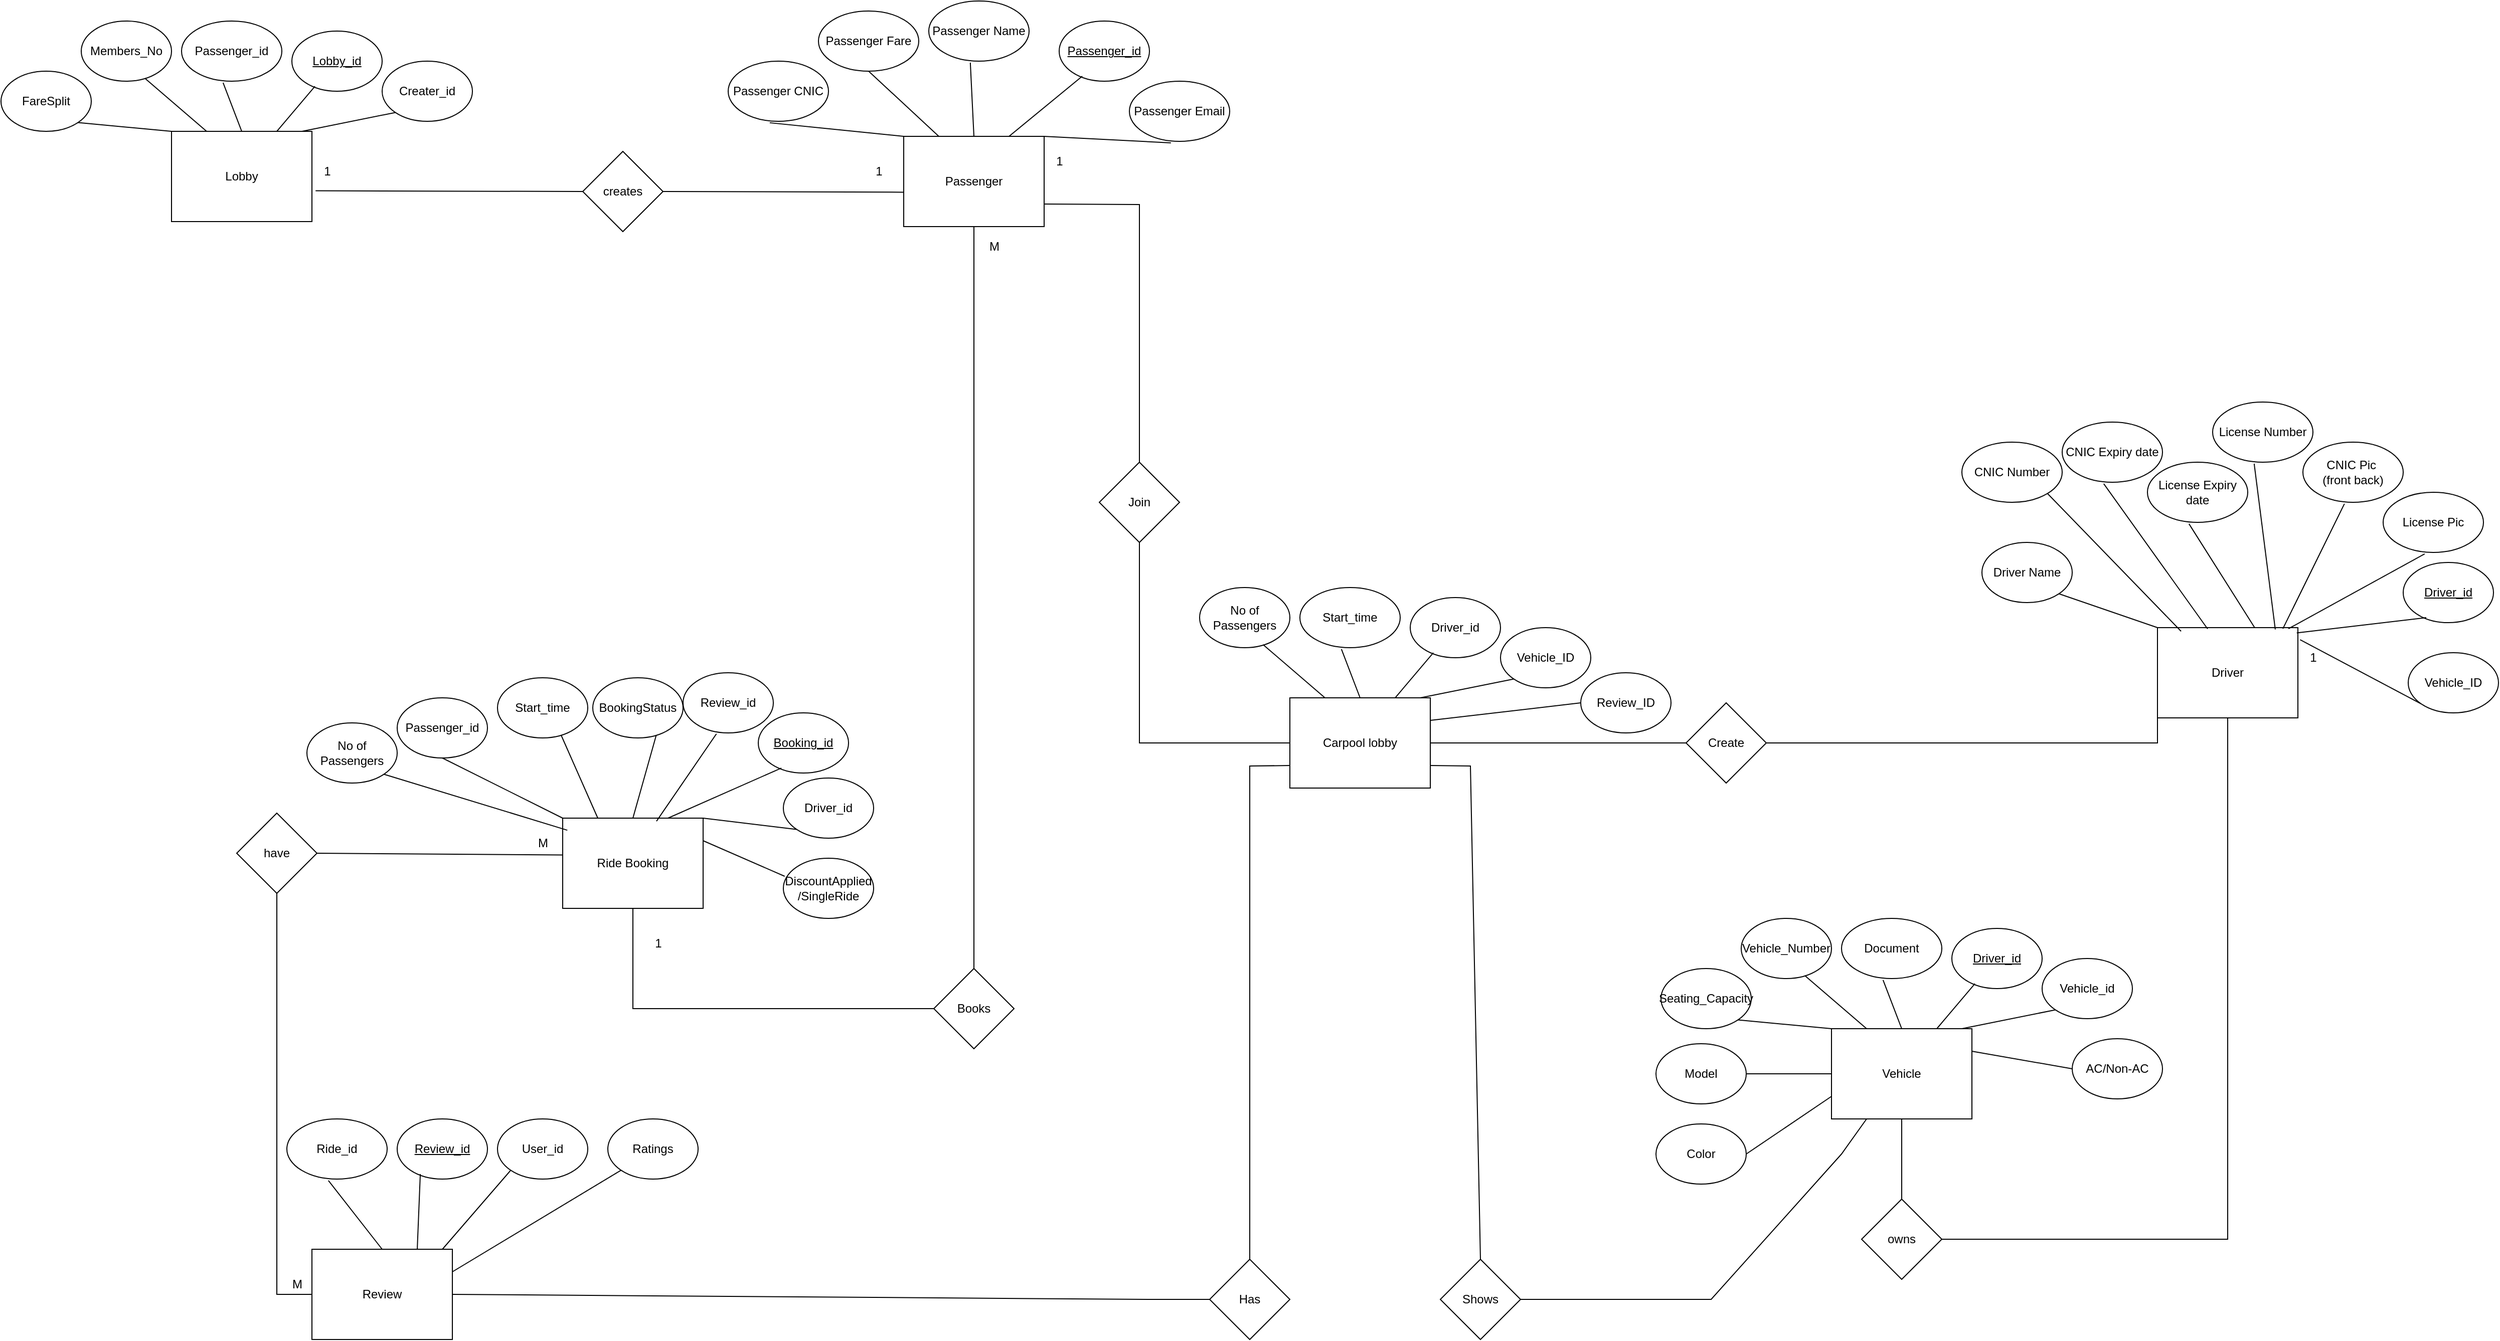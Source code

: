 <mxfile version="24.7.17">
  <diagram id="R2lEEEUBdFMjLlhIrx00" name="Page-1">
    <mxGraphModel dx="3930" dy="645" grid="1" gridSize="10" guides="1" tooltips="1" connect="1" arrows="1" fold="1" page="1" pageScale="1" pageWidth="850" pageHeight="1100" math="0" shadow="0" extFonts="Permanent Marker^https://fonts.googleapis.com/css?family=Permanent+Marker">
      <root>
        <mxCell id="0" />
        <mxCell id="1" parent="0" />
        <mxCell id="BHKNhd8OsX8QCa_C4OJv-13" value="Driver" style="rounded=0;whiteSpace=wrap;html=1;" parent="1" vertex="1">
          <mxGeometry x="-5" y="1145" width="140" height="90" as="geometry" />
        </mxCell>
        <mxCell id="BHKNhd8OsX8QCa_C4OJv-14" value="" style="endArrow=none;html=1;rounded=0;exitX=1.016;exitY=0.134;exitDx=0;exitDy=0;entryX=0;entryY=1;entryDx=0;entryDy=0;exitPerimeter=0;" parent="1" source="BHKNhd8OsX8QCa_C4OJv-13" target="BHKNhd8OsX8QCa_C4OJv-15" edge="1">
          <mxGeometry width="50" height="50" relative="1" as="geometry">
            <mxPoint x="167" y="1170" as="sourcePoint" />
            <mxPoint x="205" y="1125" as="targetPoint" />
          </mxGeometry>
        </mxCell>
        <mxCell id="BHKNhd8OsX8QCa_C4OJv-15" value="Vehicle_ID" style="ellipse;whiteSpace=wrap;html=1;" parent="1" vertex="1">
          <mxGeometry x="245" y="1170" width="90" height="60" as="geometry" />
        </mxCell>
        <mxCell id="BHKNhd8OsX8QCa_C4OJv-16" value="&lt;u&gt;Driver_id&lt;/u&gt;" style="ellipse;whiteSpace=wrap;html=1;" parent="1" vertex="1">
          <mxGeometry x="240" y="1080" width="90" height="60" as="geometry" />
        </mxCell>
        <mxCell id="BHKNhd8OsX8QCa_C4OJv-17" value="" style="endArrow=none;html=1;rounded=0;exitX=0.992;exitY=0.058;exitDx=0;exitDy=0;entryX=0.256;entryY=0.917;entryDx=0;entryDy=0;entryPerimeter=0;exitPerimeter=0;" parent="1" source="BHKNhd8OsX8QCa_C4OJv-13" target="BHKNhd8OsX8QCa_C4OJv-16" edge="1">
          <mxGeometry width="50" height="50" relative="1" as="geometry">
            <mxPoint x="255" y="1265" as="sourcePoint" />
            <mxPoint x="135" y="1105" as="targetPoint" />
          </mxGeometry>
        </mxCell>
        <mxCell id="BHKNhd8OsX8QCa_C4OJv-18" value="" style="endArrow=none;html=1;rounded=0;exitX=0.933;exitY=0.012;exitDx=0;exitDy=0;entryX=0.414;entryY=1.024;entryDx=0;entryDy=0;entryPerimeter=0;exitPerimeter=0;" parent="1" source="BHKNhd8OsX8QCa_C4OJv-13" target="BHKNhd8OsX8QCa_C4OJv-19" edge="1">
          <mxGeometry width="50" height="50" relative="1" as="geometry">
            <mxPoint x="110" y="1155" as="sourcePoint" />
            <mxPoint x="145" y="1115" as="targetPoint" />
          </mxGeometry>
        </mxCell>
        <mxCell id="BHKNhd8OsX8QCa_C4OJv-19" value="License Pic" style="ellipse;whiteSpace=wrap;html=1;" parent="1" vertex="1">
          <mxGeometry x="220" y="1010" width="100" height="60" as="geometry" />
        </mxCell>
        <mxCell id="BHKNhd8OsX8QCa_C4OJv-24" value="Vehicle" style="rounded=0;whiteSpace=wrap;html=1;" parent="1" vertex="1">
          <mxGeometry x="-330" y="1545" width="140" height="90" as="geometry" />
        </mxCell>
        <mxCell id="BHKNhd8OsX8QCa_C4OJv-25" value="" style="endArrow=none;html=1;rounded=0;exitX=0.929;exitY=0;exitDx=0;exitDy=0;entryX=0;entryY=1;entryDx=0;entryDy=0;exitPerimeter=0;" parent="1" source="BHKNhd8OsX8QCa_C4OJv-24" target="BHKNhd8OsX8QCa_C4OJv-26" edge="1">
          <mxGeometry width="50" height="50" relative="1" as="geometry">
            <mxPoint x="-158" y="1570" as="sourcePoint" />
            <mxPoint x="-120" y="1525" as="targetPoint" />
          </mxGeometry>
        </mxCell>
        <mxCell id="BHKNhd8OsX8QCa_C4OJv-26" value="Vehicle_id" style="ellipse;whiteSpace=wrap;html=1;" parent="1" vertex="1">
          <mxGeometry x="-120" y="1475" width="90" height="60" as="geometry" />
        </mxCell>
        <mxCell id="BHKNhd8OsX8QCa_C4OJv-27" value="&lt;u&gt;Driver_id&lt;/u&gt;" style="ellipse;whiteSpace=wrap;html=1;" parent="1" vertex="1">
          <mxGeometry x="-210" y="1445" width="90" height="60" as="geometry" />
        </mxCell>
        <mxCell id="BHKNhd8OsX8QCa_C4OJv-28" value="" style="endArrow=none;html=1;rounded=0;exitX=0.75;exitY=0;exitDx=0;exitDy=0;entryX=0.256;entryY=0.917;entryDx=0;entryDy=0;entryPerimeter=0;" parent="1" source="BHKNhd8OsX8QCa_C4OJv-24" target="BHKNhd8OsX8QCa_C4OJv-27" edge="1">
          <mxGeometry width="50" height="50" relative="1" as="geometry">
            <mxPoint x="-70" y="1665" as="sourcePoint" />
            <mxPoint x="-190" y="1505" as="targetPoint" />
          </mxGeometry>
        </mxCell>
        <mxCell id="BHKNhd8OsX8QCa_C4OJv-29" value="" style="endArrow=none;html=1;rounded=0;exitX=0.5;exitY=0;exitDx=0;exitDy=0;entryX=0.414;entryY=1.024;entryDx=0;entryDy=0;entryPerimeter=0;" parent="1" source="BHKNhd8OsX8QCa_C4OJv-24" target="BHKNhd8OsX8QCa_C4OJv-30" edge="1">
          <mxGeometry width="50" height="50" relative="1" as="geometry">
            <mxPoint x="-215" y="1555" as="sourcePoint" />
            <mxPoint x="-180" y="1515" as="targetPoint" />
          </mxGeometry>
        </mxCell>
        <mxCell id="BHKNhd8OsX8QCa_C4OJv-30" value="Document" style="ellipse;whiteSpace=wrap;html=1;" parent="1" vertex="1">
          <mxGeometry x="-320" y="1435" width="100" height="60" as="geometry" />
        </mxCell>
        <mxCell id="BHKNhd8OsX8QCa_C4OJv-31" value="" style="endArrow=none;html=1;rounded=0;exitX=0.25;exitY=0;exitDx=0;exitDy=0;entryX=0.704;entryY=0.95;entryDx=0;entryDy=0;entryPerimeter=0;" parent="1" source="BHKNhd8OsX8QCa_C4OJv-24" target="BHKNhd8OsX8QCa_C4OJv-32" edge="1">
          <mxGeometry width="50" height="50" relative="1" as="geometry">
            <mxPoint x="-367" y="1545" as="sourcePoint" />
            <mxPoint x="-390" y="1496" as="targetPoint" />
          </mxGeometry>
        </mxCell>
        <mxCell id="BHKNhd8OsX8QCa_C4OJv-32" value="Vehicle_Number" style="ellipse;whiteSpace=wrap;html=1;" parent="1" vertex="1">
          <mxGeometry x="-420" y="1435" width="90" height="60" as="geometry" />
        </mxCell>
        <mxCell id="BHKNhd8OsX8QCa_C4OJv-33" value="" style="endArrow=none;html=1;rounded=0;exitX=0;exitY=0;exitDx=0;exitDy=0;entryX=1;entryY=1;entryDx=0;entryDy=0;" parent="1" source="BHKNhd8OsX8QCa_C4OJv-24" target="BHKNhd8OsX8QCa_C4OJv-34" edge="1">
          <mxGeometry width="50" height="50" relative="1" as="geometry">
            <mxPoint x="-285" y="1555" as="sourcePoint" />
            <mxPoint x="-347" y="1502" as="targetPoint" />
          </mxGeometry>
        </mxCell>
        <mxCell id="BHKNhd8OsX8QCa_C4OJv-34" value="Seating_Capacity" style="ellipse;whiteSpace=wrap;html=1;" parent="1" vertex="1">
          <mxGeometry x="-500" y="1485" width="90" height="60" as="geometry" />
        </mxCell>
        <mxCell id="BHKNhd8OsX8QCa_C4OJv-35" value="AC/Non-AC" style="ellipse;whiteSpace=wrap;html=1;" parent="1" vertex="1">
          <mxGeometry x="-90" y="1555" width="90" height="60" as="geometry" />
        </mxCell>
        <mxCell id="BHKNhd8OsX8QCa_C4OJv-36" value="" style="endArrow=none;html=1;rounded=0;exitX=1;exitY=0.25;exitDx=0;exitDy=0;entryX=0;entryY=0.5;entryDx=0;entryDy=0;" parent="1" source="BHKNhd8OsX8QCa_C4OJv-24" target="BHKNhd8OsX8QCa_C4OJv-35" edge="1">
          <mxGeometry width="50" height="50" relative="1" as="geometry">
            <mxPoint x="120.84" y="1572.82" as="sourcePoint" />
            <mxPoint x="63" y="1572" as="targetPoint" />
          </mxGeometry>
        </mxCell>
        <mxCell id="BHKNhd8OsX8QCa_C4OJv-54" value="Ride Booking" style="rounded=0;whiteSpace=wrap;html=1;" parent="1" vertex="1">
          <mxGeometry x="-1595" y="1335" width="140" height="90" as="geometry" />
        </mxCell>
        <mxCell id="BHKNhd8OsX8QCa_C4OJv-55" value="" style="endArrow=none;html=1;rounded=0;exitX=1;exitY=0;exitDx=0;exitDy=0;entryX=0;entryY=1;entryDx=0;entryDy=0;" parent="1" source="BHKNhd8OsX8QCa_C4OJv-54" target="BHKNhd8OsX8QCa_C4OJv-56" edge="1">
          <mxGeometry width="50" height="50" relative="1" as="geometry">
            <mxPoint x="-1423" y="1360" as="sourcePoint" />
            <mxPoint x="-1385" y="1315" as="targetPoint" />
          </mxGeometry>
        </mxCell>
        <mxCell id="BHKNhd8OsX8QCa_C4OJv-56" value="Driver_id" style="ellipse;whiteSpace=wrap;html=1;" parent="1" vertex="1">
          <mxGeometry x="-1375" y="1295" width="90" height="60" as="geometry" />
        </mxCell>
        <mxCell id="BHKNhd8OsX8QCa_C4OJv-57" value="&lt;u&gt;Booking_id&lt;/u&gt;" style="ellipse;whiteSpace=wrap;html=1;" parent="1" vertex="1">
          <mxGeometry x="-1400" y="1230" width="90" height="60" as="geometry" />
        </mxCell>
        <mxCell id="BHKNhd8OsX8QCa_C4OJv-58" value="" style="endArrow=none;html=1;rounded=0;exitX=0.75;exitY=0;exitDx=0;exitDy=0;entryX=0.256;entryY=0.917;entryDx=0;entryDy=0;entryPerimeter=0;" parent="1" source="BHKNhd8OsX8QCa_C4OJv-54" target="BHKNhd8OsX8QCa_C4OJv-57" edge="1">
          <mxGeometry width="50" height="50" relative="1" as="geometry">
            <mxPoint x="-1335" y="1455" as="sourcePoint" />
            <mxPoint x="-1455" y="1295" as="targetPoint" />
          </mxGeometry>
        </mxCell>
        <mxCell id="BHKNhd8OsX8QCa_C4OJv-61" value="" style="endArrow=none;html=1;rounded=0;exitX=0.5;exitY=0;exitDx=0;exitDy=0;entryX=0.704;entryY=0.95;entryDx=0;entryDy=0;entryPerimeter=0;" parent="1" source="BHKNhd8OsX8QCa_C4OJv-54" target="BHKNhd8OsX8QCa_C4OJv-62" edge="1">
          <mxGeometry width="50" height="50" relative="1" as="geometry">
            <mxPoint x="-1602" y="1335" as="sourcePoint" />
            <mxPoint x="-1625" y="1286" as="targetPoint" />
          </mxGeometry>
        </mxCell>
        <mxCell id="BHKNhd8OsX8QCa_C4OJv-62" value="BookingStatus" style="ellipse;whiteSpace=wrap;html=1;" parent="1" vertex="1">
          <mxGeometry x="-1565" y="1195" width="90" height="60" as="geometry" />
        </mxCell>
        <mxCell id="BHKNhd8OsX8QCa_C4OJv-79" value="Lobby" style="rounded=0;whiteSpace=wrap;html=1;" parent="1" vertex="1">
          <mxGeometry x="-1985" y="650" width="140" height="90" as="geometry" />
        </mxCell>
        <mxCell id="BHKNhd8OsX8QCa_C4OJv-82" value="FareSplit" style="ellipse;whiteSpace=wrap;html=1;" parent="1" vertex="1">
          <mxGeometry x="-2155" y="590" width="90" height="60" as="geometry" />
        </mxCell>
        <mxCell id="BHKNhd8OsX8QCa_C4OJv-83" value="" style="endArrow=none;html=1;rounded=0;exitX=0;exitY=0;exitDx=0;exitDy=0;entryX=1;entryY=1;entryDx=0;entryDy=0;" parent="1" source="BHKNhd8OsX8QCa_C4OJv-79" target="BHKNhd8OsX8QCa_C4OJv-82" edge="1">
          <mxGeometry width="50" height="50" relative="1" as="geometry">
            <mxPoint x="-1940" y="660" as="sourcePoint" />
            <mxPoint x="-2002" y="607" as="targetPoint" />
          </mxGeometry>
        </mxCell>
        <mxCell id="BHKNhd8OsX8QCa_C4OJv-84" value="Members_No" style="ellipse;whiteSpace=wrap;html=1;" parent="1" vertex="1">
          <mxGeometry x="-2075" y="540" width="90" height="60" as="geometry" />
        </mxCell>
        <mxCell id="BHKNhd8OsX8QCa_C4OJv-85" value="" style="endArrow=none;html=1;rounded=0;exitX=0.25;exitY=0;exitDx=0;exitDy=0;entryX=0.704;entryY=0.95;entryDx=0;entryDy=0;entryPerimeter=0;" parent="1" source="BHKNhd8OsX8QCa_C4OJv-79" target="BHKNhd8OsX8QCa_C4OJv-84" edge="1">
          <mxGeometry width="50" height="50" relative="1" as="geometry">
            <mxPoint x="-1992" y="650" as="sourcePoint" />
            <mxPoint x="-2015" y="601" as="targetPoint" />
          </mxGeometry>
        </mxCell>
        <mxCell id="BHKNhd8OsX8QCa_C4OJv-86" value="Passenger_id" style="ellipse;whiteSpace=wrap;html=1;" parent="1" vertex="1">
          <mxGeometry x="-1975" y="540" width="100" height="60" as="geometry" />
        </mxCell>
        <mxCell id="BHKNhd8OsX8QCa_C4OJv-87" value="" style="endArrow=none;html=1;rounded=0;exitX=0.5;exitY=0;exitDx=0;exitDy=0;entryX=0.414;entryY=1.024;entryDx=0;entryDy=0;entryPerimeter=0;" parent="1" source="BHKNhd8OsX8QCa_C4OJv-79" target="BHKNhd8OsX8QCa_C4OJv-86" edge="1">
          <mxGeometry width="50" height="50" relative="1" as="geometry">
            <mxPoint x="-1870" y="660" as="sourcePoint" />
            <mxPoint x="-1835" y="620" as="targetPoint" />
          </mxGeometry>
        </mxCell>
        <mxCell id="BHKNhd8OsX8QCa_C4OJv-88" value="&lt;u&gt;Lobby_id&lt;/u&gt;" style="ellipse;whiteSpace=wrap;html=1;" parent="1" vertex="1">
          <mxGeometry x="-1865" y="550" width="90" height="60" as="geometry" />
        </mxCell>
        <mxCell id="BHKNhd8OsX8QCa_C4OJv-89" value="" style="endArrow=none;html=1;rounded=0;exitX=0.75;exitY=0;exitDx=0;exitDy=0;entryX=0.256;entryY=0.917;entryDx=0;entryDy=0;entryPerimeter=0;" parent="1" source="BHKNhd8OsX8QCa_C4OJv-79" target="BHKNhd8OsX8QCa_C4OJv-88" edge="1">
          <mxGeometry width="50" height="50" relative="1" as="geometry">
            <mxPoint x="-1725" y="770" as="sourcePoint" />
            <mxPoint x="-1845" y="610" as="targetPoint" />
          </mxGeometry>
        </mxCell>
        <mxCell id="BHKNhd8OsX8QCa_C4OJv-90" value="" style="endArrow=none;html=1;rounded=0;exitX=0.929;exitY=0;exitDx=0;exitDy=0;entryX=0;entryY=1;entryDx=0;entryDy=0;exitPerimeter=0;" parent="1" source="BHKNhd8OsX8QCa_C4OJv-79" target="BHKNhd8OsX8QCa_C4OJv-91" edge="1">
          <mxGeometry width="50" height="50" relative="1" as="geometry">
            <mxPoint x="-1813" y="675" as="sourcePoint" />
            <mxPoint x="-1775" y="630" as="targetPoint" />
          </mxGeometry>
        </mxCell>
        <mxCell id="BHKNhd8OsX8QCa_C4OJv-91" value="Creater_id" style="ellipse;whiteSpace=wrap;html=1;" parent="1" vertex="1">
          <mxGeometry x="-1775" y="580" width="90" height="60" as="geometry" />
        </mxCell>
        <mxCell id="BHKNhd8OsX8QCa_C4OJv-93" value="Passenger" style="rounded=0;whiteSpace=wrap;html=1;" parent="1" vertex="1">
          <mxGeometry x="-1255" y="655" width="140" height="90" as="geometry" />
        </mxCell>
        <mxCell id="BHKNhd8OsX8QCa_C4OJv-94" value="Passenger Name" style="ellipse;whiteSpace=wrap;html=1;" parent="1" vertex="1">
          <mxGeometry x="-1230" y="520" width="100" height="60" as="geometry" />
        </mxCell>
        <mxCell id="BHKNhd8OsX8QCa_C4OJv-95" value="" style="endArrow=none;html=1;rounded=0;exitX=0.5;exitY=0;exitDx=0;exitDy=0;entryX=0.414;entryY=1.024;entryDx=0;entryDy=0;entryPerimeter=0;" parent="1" source="BHKNhd8OsX8QCa_C4OJv-93" target="BHKNhd8OsX8QCa_C4OJv-94" edge="1">
          <mxGeometry width="50" height="50" relative="1" as="geometry">
            <mxPoint x="-1140" y="665" as="sourcePoint" />
            <mxPoint x="-1105" y="625" as="targetPoint" />
          </mxGeometry>
        </mxCell>
        <mxCell id="BHKNhd8OsX8QCa_C4OJv-96" value="&lt;u&gt;Passenger_id&lt;/u&gt;" style="ellipse;whiteSpace=wrap;html=1;" parent="1" vertex="1">
          <mxGeometry x="-1100" y="540" width="90" height="60" as="geometry" />
        </mxCell>
        <mxCell id="BHKNhd8OsX8QCa_C4OJv-97" value="" style="endArrow=none;html=1;rounded=0;exitX=0.75;exitY=0;exitDx=0;exitDy=0;entryX=0.256;entryY=0.917;entryDx=0;entryDy=0;entryPerimeter=0;" parent="1" source="BHKNhd8OsX8QCa_C4OJv-93" target="BHKNhd8OsX8QCa_C4OJv-96" edge="1">
          <mxGeometry width="50" height="50" relative="1" as="geometry">
            <mxPoint x="-995" y="775" as="sourcePoint" />
            <mxPoint x="-1115" y="615" as="targetPoint" />
          </mxGeometry>
        </mxCell>
        <mxCell id="BHKNhd8OsX8QCa_C4OJv-116" value="1" style="text;html=1;align=center;verticalAlign=middle;resizable=0;points=[];autosize=1;strokeColor=none;fillColor=none;" parent="1" vertex="1">
          <mxGeometry x="-1115" y="665" width="30" height="30" as="geometry" />
        </mxCell>
        <mxCell id="BHKNhd8OsX8QCa_C4OJv-118" value="" style="endArrow=none;html=1;rounded=0;exitX=0.5;exitY=1;exitDx=0;exitDy=0;entryX=1;entryY=0.5;entryDx=0;entryDy=0;" parent="1" source="BHKNhd8OsX8QCa_C4OJv-13" target="BHKNhd8OsX8QCa_C4OJv-119" edge="1">
          <mxGeometry width="50" height="50" relative="1" as="geometry">
            <mxPoint x="375" y="695" as="sourcePoint" />
            <mxPoint x="-825" y="1565" as="targetPoint" />
            <Array as="points">
              <mxPoint x="65" y="1405" />
              <mxPoint x="65" y="1755" />
            </Array>
          </mxGeometry>
        </mxCell>
        <mxCell id="BHKNhd8OsX8QCa_C4OJv-119" value="owns" style="rhombus;whiteSpace=wrap;html=1;" parent="1" vertex="1">
          <mxGeometry x="-300" y="1715" width="80" height="80" as="geometry" />
        </mxCell>
        <mxCell id="BHKNhd8OsX8QCa_C4OJv-120" value="" style="endArrow=none;html=1;rounded=0;exitX=0.5;exitY=0;exitDx=0;exitDy=0;entryX=0.5;entryY=1;entryDx=0;entryDy=0;" parent="1" source="BHKNhd8OsX8QCa_C4OJv-119" target="BHKNhd8OsX8QCa_C4OJv-24" edge="1">
          <mxGeometry width="50" height="50" relative="1" as="geometry">
            <mxPoint x="-740" y="1240" as="sourcePoint" />
            <mxPoint x="-350" y="1245" as="targetPoint" />
          </mxGeometry>
        </mxCell>
        <mxCell id="BHKNhd8OsX8QCa_C4OJv-121" value="1" style="text;html=1;align=center;verticalAlign=middle;resizable=0;points=[];autosize=1;strokeColor=none;fillColor=none;" parent="1" vertex="1">
          <mxGeometry x="135" y="1160" width="30" height="30" as="geometry" />
        </mxCell>
        <mxCell id="BHKNhd8OsX8QCa_C4OJv-123" value="" style="endArrow=none;html=1;rounded=0;exitX=1;exitY=0.25;exitDx=0;exitDy=0;entryX=0.015;entryY=0.3;entryDx=0;entryDy=0;entryPerimeter=0;" parent="1" source="BHKNhd8OsX8QCa_C4OJv-54" target="BHKNhd8OsX8QCa_C4OJv-124" edge="1">
          <mxGeometry width="50" height="50" relative="1" as="geometry">
            <mxPoint x="-1130" y="1438" as="sourcePoint" />
            <mxPoint x="-1213" y="1416" as="targetPoint" />
          </mxGeometry>
        </mxCell>
        <mxCell id="BHKNhd8OsX8QCa_C4OJv-124" value="DiscountApplied&lt;div&gt;/SingleRide&lt;/div&gt;" style="ellipse;whiteSpace=wrap;html=1;" parent="1" vertex="1">
          <mxGeometry x="-1375" y="1375" width="90" height="60" as="geometry" />
        </mxCell>
        <mxCell id="BHKNhd8OsX8QCa_C4OJv-126" value="have" style="rhombus;whiteSpace=wrap;html=1;" parent="1" vertex="1">
          <mxGeometry x="-1920" y="1330" width="80" height="80" as="geometry" />
        </mxCell>
        <mxCell id="BHKNhd8OsX8QCa_C4OJv-127" value="" style="endArrow=none;html=1;rounded=0;exitX=1;exitY=0.5;exitDx=0;exitDy=0;entryX=0;entryY=0.409;entryDx=0;entryDy=0;entryPerimeter=0;" parent="1" source="BHKNhd8OsX8QCa_C4OJv-126" target="BHKNhd8OsX8QCa_C4OJv-54" edge="1">
          <mxGeometry width="50" height="50" relative="1" as="geometry">
            <mxPoint x="-1980" y="1375" as="sourcePoint" />
            <mxPoint x="-1570" y="1370" as="targetPoint" />
          </mxGeometry>
        </mxCell>
        <mxCell id="BHKNhd8OsX8QCa_C4OJv-129" value="M" style="text;html=1;align=center;verticalAlign=middle;resizable=0;points=[];autosize=1;strokeColor=none;fillColor=none;" parent="1" vertex="1">
          <mxGeometry x="-1630" y="1345" width="30" height="30" as="geometry" />
        </mxCell>
        <mxCell id="BHKNhd8OsX8QCa_C4OJv-131" value="" style="endArrow=none;html=1;rounded=0;exitX=0.5;exitY=1;exitDx=0;exitDy=0;entryX=0.5;entryY=0;entryDx=0;entryDy=0;" parent="1" source="BHKNhd8OsX8QCa_C4OJv-93" target="BHKNhd8OsX8QCa_C4OJv-132" edge="1">
          <mxGeometry width="50" height="50" relative="1" as="geometry">
            <mxPoint x="-1605" y="915" as="sourcePoint" />
            <mxPoint x="-895" y="1195" as="targetPoint" />
            <Array as="points" />
          </mxGeometry>
        </mxCell>
        <mxCell id="BHKNhd8OsX8QCa_C4OJv-132" value="Books" style="rhombus;whiteSpace=wrap;html=1;" parent="1" vertex="1">
          <mxGeometry x="-1225" y="1485" width="80" height="80" as="geometry" />
        </mxCell>
        <mxCell id="BHKNhd8OsX8QCa_C4OJv-133" value="" style="endArrow=none;html=1;rounded=0;exitX=0.5;exitY=1;exitDx=0;exitDy=0;entryX=0;entryY=0.5;entryDx=0;entryDy=0;" parent="1" source="BHKNhd8OsX8QCa_C4OJv-54" target="BHKNhd8OsX8QCa_C4OJv-132" edge="1">
          <mxGeometry width="50" height="50" relative="1" as="geometry">
            <mxPoint x="-1515" y="1075" as="sourcePoint" />
            <mxPoint x="-1225" y="1525" as="targetPoint" />
            <Array as="points">
              <mxPoint x="-1525" y="1525" />
            </Array>
          </mxGeometry>
        </mxCell>
        <mxCell id="BHKNhd8OsX8QCa_C4OJv-134" value="1" style="text;html=1;align=center;verticalAlign=middle;resizable=0;points=[];autosize=1;strokeColor=none;fillColor=none;" parent="1" vertex="1">
          <mxGeometry x="-1515" y="1445" width="30" height="30" as="geometry" />
        </mxCell>
        <mxCell id="BHKNhd8OsX8QCa_C4OJv-135" value="M" style="text;html=1;align=center;verticalAlign=middle;resizable=0;points=[];autosize=1;strokeColor=none;fillColor=none;" parent="1" vertex="1">
          <mxGeometry x="-1180" y="750" width="30" height="30" as="geometry" />
        </mxCell>
        <mxCell id="BHKNhd8OsX8QCa_C4OJv-136" value="" style="endArrow=none;html=1;rounded=0;exitX=1;exitY=0.5;exitDx=0;exitDy=0;entryX=0.002;entryY=0.619;entryDx=0;entryDy=0;entryPerimeter=0;" parent="1" source="BHKNhd8OsX8QCa_C4OJv-137" target="BHKNhd8OsX8QCa_C4OJv-93" edge="1">
          <mxGeometry width="50" height="50" relative="1" as="geometry">
            <mxPoint x="-1640" y="710" as="sourcePoint" />
            <mxPoint x="-1255" y="707" as="targetPoint" />
          </mxGeometry>
        </mxCell>
        <mxCell id="BHKNhd8OsX8QCa_C4OJv-137" value="creates" style="rhombus;whiteSpace=wrap;html=1;" parent="1" vertex="1">
          <mxGeometry x="-1575" y="670" width="80" height="80" as="geometry" />
        </mxCell>
        <mxCell id="BHKNhd8OsX8QCa_C4OJv-138" value="" style="endArrow=none;html=1;rounded=0;entryX=0;entryY=0.5;entryDx=0;entryDy=0;exitX=1.026;exitY=0.659;exitDx=0;exitDy=0;exitPerimeter=0;" parent="1" source="BHKNhd8OsX8QCa_C4OJv-79" target="BHKNhd8OsX8QCa_C4OJv-137" edge="1">
          <mxGeometry width="50" height="50" relative="1" as="geometry">
            <mxPoint x="-1842" y="707" as="sourcePoint" />
            <mxPoint x="-1590" y="715" as="targetPoint" />
          </mxGeometry>
        </mxCell>
        <mxCell id="BHKNhd8OsX8QCa_C4OJv-139" value="1" style="text;html=1;align=center;verticalAlign=middle;resizable=0;points=[];autosize=1;strokeColor=none;fillColor=none;" parent="1" vertex="1">
          <mxGeometry x="-1845" y="675" width="30" height="30" as="geometry" />
        </mxCell>
        <mxCell id="BHKNhd8OsX8QCa_C4OJv-140" value="1" style="text;html=1;align=center;verticalAlign=middle;resizable=0;points=[];autosize=1;strokeColor=none;fillColor=none;" parent="1" vertex="1">
          <mxGeometry x="-1295" y="675" width="30" height="30" as="geometry" />
        </mxCell>
        <mxCell id="BHKNhd8OsX8QCa_C4OJv-146" value="" style="endArrow=none;html=1;rounded=0;exitX=0.5;exitY=0;exitDx=0;exitDy=0;entryX=0.414;entryY=1.024;entryDx=0;entryDy=0;entryPerimeter=0;" parent="1" source="BHKNhd8OsX8QCa_C4OJv-147" target="BHKNhd8OsX8QCa_C4OJv-148" edge="1">
          <mxGeometry width="50" height="50" relative="1" as="geometry">
            <mxPoint x="-1640" y="1485" as="sourcePoint" />
            <mxPoint x="-1605" y="1445" as="targetPoint" />
          </mxGeometry>
        </mxCell>
        <mxCell id="BHKNhd8OsX8QCa_C4OJv-147" value="Review" style="rounded=0;whiteSpace=wrap;html=1;" parent="1" vertex="1">
          <mxGeometry x="-1845" y="1765" width="140" height="90" as="geometry" />
        </mxCell>
        <mxCell id="BHKNhd8OsX8QCa_C4OJv-148" value="Ride_id" style="ellipse;whiteSpace=wrap;html=1;" parent="1" vertex="1">
          <mxGeometry x="-1870" y="1635" width="100" height="60" as="geometry" />
        </mxCell>
        <mxCell id="BHKNhd8OsX8QCa_C4OJv-149" value="&lt;u&gt;Review_id&lt;/u&gt;" style="ellipse;whiteSpace=wrap;html=1;" parent="1" vertex="1">
          <mxGeometry x="-1760" y="1635" width="90" height="60" as="geometry" />
        </mxCell>
        <mxCell id="BHKNhd8OsX8QCa_C4OJv-150" value="" style="endArrow=none;html=1;rounded=0;exitX=0.75;exitY=0;exitDx=0;exitDy=0;entryX=0.256;entryY=0.917;entryDx=0;entryDy=0;entryPerimeter=0;" parent="1" source="BHKNhd8OsX8QCa_C4OJv-147" target="BHKNhd8OsX8QCa_C4OJv-149" edge="1">
          <mxGeometry width="50" height="50" relative="1" as="geometry">
            <mxPoint x="-1495" y="1595" as="sourcePoint" />
            <mxPoint x="-1615" y="1435" as="targetPoint" />
          </mxGeometry>
        </mxCell>
        <mxCell id="BHKNhd8OsX8QCa_C4OJv-151" value="" style="endArrow=none;html=1;rounded=0;exitX=0.929;exitY=0;exitDx=0;exitDy=0;entryX=0;entryY=1;entryDx=0;entryDy=0;exitPerimeter=0;" parent="1" source="BHKNhd8OsX8QCa_C4OJv-147" target="BHKNhd8OsX8QCa_C4OJv-152" edge="1">
          <mxGeometry width="50" height="50" relative="1" as="geometry">
            <mxPoint x="-1583" y="1500" as="sourcePoint" />
            <mxPoint x="-1545" y="1455" as="targetPoint" />
          </mxGeometry>
        </mxCell>
        <mxCell id="BHKNhd8OsX8QCa_C4OJv-152" value="User_id" style="ellipse;whiteSpace=wrap;html=1;" parent="1" vertex="1">
          <mxGeometry x="-1660" y="1635" width="90" height="60" as="geometry" />
        </mxCell>
        <mxCell id="BHKNhd8OsX8QCa_C4OJv-155" value="" style="endArrow=none;html=1;rounded=0;exitX=0.5;exitY=1;exitDx=0;exitDy=0;entryX=0;entryY=0.5;entryDx=0;entryDy=0;" parent="1" source="BHKNhd8OsX8QCa_C4OJv-126" target="BHKNhd8OsX8QCa_C4OJv-147" edge="1">
          <mxGeometry width="50" height="50" relative="1" as="geometry">
            <mxPoint x="-1880" y="1420" as="sourcePoint" />
            <mxPoint x="-1840" y="1835" as="targetPoint" />
            <Array as="points">
              <mxPoint x="-1880" y="1810" />
            </Array>
          </mxGeometry>
        </mxCell>
        <mxCell id="BHKNhd8OsX8QCa_C4OJv-161" value="Ratings" style="ellipse;whiteSpace=wrap;html=1;" parent="1" vertex="1">
          <mxGeometry x="-1550" y="1635" width="90" height="60" as="geometry" />
        </mxCell>
        <mxCell id="BHKNhd8OsX8QCa_C4OJv-162" value="" style="endArrow=none;html=1;rounded=0;exitX=1;exitY=0.25;exitDx=0;exitDy=0;entryX=0;entryY=1;entryDx=0;entryDy=0;" parent="1" source="BHKNhd8OsX8QCa_C4OJv-147" target="BHKNhd8OsX8QCa_C4OJv-161" edge="1">
          <mxGeometry width="50" height="50" relative="1" as="geometry">
            <mxPoint x="-1590" y="1562.5" as="sourcePoint" />
            <mxPoint x="-1520" y="1525" as="targetPoint" />
          </mxGeometry>
        </mxCell>
        <mxCell id="MwZwkZqpIUYmrQPlYnHo-1" value="M" style="text;html=1;align=center;verticalAlign=middle;resizable=0;points=[];autosize=1;strokeColor=none;fillColor=none;" parent="1" vertex="1">
          <mxGeometry x="-1875" y="1785" width="30" height="30" as="geometry" />
        </mxCell>
        <mxCell id="kVoZxQmubTXSgFx20TLx-1" value="" style="endArrow=none;html=1;rounded=0;exitX=0.25;exitY=0;exitDx=0;exitDy=0;entryX=0.704;entryY=0.95;entryDx=0;entryDy=0;entryPerimeter=0;" edge="1" parent="1" target="kVoZxQmubTXSgFx20TLx-2" source="BHKNhd8OsX8QCa_C4OJv-54">
          <mxGeometry width="50" height="50" relative="1" as="geometry">
            <mxPoint x="-1675" y="1285" as="sourcePoint" />
            <mxPoint x="-1740" y="1236" as="targetPoint" />
          </mxGeometry>
        </mxCell>
        <mxCell id="kVoZxQmubTXSgFx20TLx-2" value="Start_time" style="ellipse;whiteSpace=wrap;html=1;" vertex="1" parent="1">
          <mxGeometry x="-1660" y="1195" width="90" height="60" as="geometry" />
        </mxCell>
        <mxCell id="kVoZxQmubTXSgFx20TLx-3" value="No of Passengers" style="ellipse;whiteSpace=wrap;html=1;" vertex="1" parent="1">
          <mxGeometry x="-1850" y="1240" width="90" height="60" as="geometry" />
        </mxCell>
        <mxCell id="kVoZxQmubTXSgFx20TLx-4" value="" style="endArrow=none;html=1;rounded=0;exitX=0.033;exitY=0.134;exitDx=0;exitDy=0;entryX=1;entryY=1;entryDx=0;entryDy=0;exitPerimeter=0;" edge="1" target="kVoZxQmubTXSgFx20TLx-3" parent="1" source="BHKNhd8OsX8QCa_C4OJv-54">
          <mxGeometry width="50" height="50" relative="1" as="geometry">
            <mxPoint x="-1690" y="1365" as="sourcePoint" />
            <mxPoint x="-1707" y="1322" as="targetPoint" />
          </mxGeometry>
        </mxCell>
        <mxCell id="kVoZxQmubTXSgFx20TLx-5" value="Review_id" style="ellipse;whiteSpace=wrap;html=1;" vertex="1" parent="1">
          <mxGeometry x="-1475" y="1190" width="90" height="60" as="geometry" />
        </mxCell>
        <mxCell id="kVoZxQmubTXSgFx20TLx-6" value="" style="endArrow=none;html=1;rounded=0;exitX=0.668;exitY=0.034;exitDx=0;exitDy=0;entryX=0.37;entryY=1.015;entryDx=0;entryDy=0;entryPerimeter=0;exitPerimeter=0;" edge="1" parent="1" source="BHKNhd8OsX8QCa_C4OJv-54" target="kVoZxQmubTXSgFx20TLx-5">
          <mxGeometry width="50" height="50" relative="1" as="geometry">
            <mxPoint x="-1513" y="1315" as="sourcePoint" />
            <mxPoint x="-1400" y="1265" as="targetPoint" />
          </mxGeometry>
        </mxCell>
        <mxCell id="kVoZxQmubTXSgFx20TLx-7" value="Carpool lobby" style="rounded=0;whiteSpace=wrap;html=1;" vertex="1" parent="1">
          <mxGeometry x="-870" y="1215" width="140" height="90" as="geometry" />
        </mxCell>
        <mxCell id="kVoZxQmubTXSgFx20TLx-8" value="No of Passengers" style="ellipse;whiteSpace=wrap;html=1;" vertex="1" parent="1">
          <mxGeometry x="-960" y="1105" width="90" height="60" as="geometry" />
        </mxCell>
        <mxCell id="kVoZxQmubTXSgFx20TLx-9" value="" style="endArrow=none;html=1;rounded=0;exitX=0.25;exitY=0;exitDx=0;exitDy=0;entryX=0.704;entryY=0.95;entryDx=0;entryDy=0;entryPerimeter=0;" edge="1" source="kVoZxQmubTXSgFx20TLx-7" target="kVoZxQmubTXSgFx20TLx-8" parent="1">
          <mxGeometry width="50" height="50" relative="1" as="geometry">
            <mxPoint x="-877" y="1215" as="sourcePoint" />
            <mxPoint x="-900" y="1166" as="targetPoint" />
          </mxGeometry>
        </mxCell>
        <mxCell id="kVoZxQmubTXSgFx20TLx-10" value="Start_time" style="ellipse;whiteSpace=wrap;html=1;" vertex="1" parent="1">
          <mxGeometry x="-860" y="1105" width="100" height="60" as="geometry" />
        </mxCell>
        <mxCell id="kVoZxQmubTXSgFx20TLx-11" value="Driver_id" style="ellipse;whiteSpace=wrap;html=1;" vertex="1" parent="1">
          <mxGeometry x="-750" y="1115" width="90" height="60" as="geometry" />
        </mxCell>
        <mxCell id="kVoZxQmubTXSgFx20TLx-12" value="" style="endArrow=none;html=1;rounded=0;exitX=0.75;exitY=0;exitDx=0;exitDy=0;entryX=0.256;entryY=0.917;entryDx=0;entryDy=0;entryPerimeter=0;" edge="1" source="kVoZxQmubTXSgFx20TLx-7" target="kVoZxQmubTXSgFx20TLx-11" parent="1">
          <mxGeometry width="50" height="50" relative="1" as="geometry">
            <mxPoint x="-610" y="1335" as="sourcePoint" />
            <mxPoint x="-730" y="1175" as="targetPoint" />
          </mxGeometry>
        </mxCell>
        <mxCell id="kVoZxQmubTXSgFx20TLx-13" value="" style="endArrow=none;html=1;rounded=0;exitX=0.929;exitY=0;exitDx=0;exitDy=0;entryX=0;entryY=1;entryDx=0;entryDy=0;exitPerimeter=0;" edge="1" source="kVoZxQmubTXSgFx20TLx-7" target="kVoZxQmubTXSgFx20TLx-14" parent="1">
          <mxGeometry width="50" height="50" relative="1" as="geometry">
            <mxPoint x="-698" y="1240" as="sourcePoint" />
            <mxPoint x="-660" y="1195" as="targetPoint" />
          </mxGeometry>
        </mxCell>
        <mxCell id="kVoZxQmubTXSgFx20TLx-14" value="Vehicle_ID" style="ellipse;whiteSpace=wrap;html=1;" vertex="1" parent="1">
          <mxGeometry x="-660" y="1145" width="90" height="60" as="geometry" />
        </mxCell>
        <mxCell id="kVoZxQmubTXSgFx20TLx-15" value="" style="endArrow=none;html=1;rounded=0;exitX=0.5;exitY=0;exitDx=0;exitDy=0;entryX=0.414;entryY=1.024;entryDx=0;entryDy=0;entryPerimeter=0;" edge="1" source="kVoZxQmubTXSgFx20TLx-7" target="kVoZxQmubTXSgFx20TLx-10" parent="1">
          <mxGeometry width="50" height="50" relative="1" as="geometry">
            <mxPoint x="-755" y="1225" as="sourcePoint" />
            <mxPoint x="-720" y="1185" as="targetPoint" />
          </mxGeometry>
        </mxCell>
        <mxCell id="kVoZxQmubTXSgFx20TLx-16" value="" style="endArrow=none;html=1;rounded=0;exitX=0;exitY=1;exitDx=0;exitDy=0;entryX=1;entryY=0.5;entryDx=0;entryDy=0;" edge="1" parent="1" source="BHKNhd8OsX8QCa_C4OJv-13" target="kVoZxQmubTXSgFx20TLx-17">
          <mxGeometry width="50" height="50" relative="1" as="geometry">
            <mxPoint x="-230" y="1155" as="sourcePoint" />
            <mxPoint x="-515" y="1675" as="targetPoint" />
            <Array as="points">
              <mxPoint x="-5" y="1260" />
              <mxPoint x="-240" y="1260" />
            </Array>
          </mxGeometry>
        </mxCell>
        <mxCell id="kVoZxQmubTXSgFx20TLx-17" value="Create" style="rhombus;whiteSpace=wrap;html=1;" vertex="1" parent="1">
          <mxGeometry x="-475" y="1220" width="80" height="80" as="geometry" />
        </mxCell>
        <mxCell id="kVoZxQmubTXSgFx20TLx-18" value="" style="endArrow=none;html=1;rounded=0;exitX=1;exitY=0.5;exitDx=0;exitDy=0;entryX=0;entryY=0.5;entryDx=0;entryDy=0;" edge="1" parent="1" source="kVoZxQmubTXSgFx20TLx-7" target="kVoZxQmubTXSgFx20TLx-17">
          <mxGeometry width="50" height="50" relative="1" as="geometry">
            <mxPoint x="-740" y="1248.33" as="sourcePoint" />
            <mxPoint x="-480" y="1248.33" as="targetPoint" />
          </mxGeometry>
        </mxCell>
        <mxCell id="kVoZxQmubTXSgFx20TLx-22" value="Join" style="rhombus;whiteSpace=wrap;html=1;" vertex="1" parent="1">
          <mxGeometry x="-1060" y="980" width="80" height="80" as="geometry" />
        </mxCell>
        <mxCell id="kVoZxQmubTXSgFx20TLx-23" value="" style="endArrow=none;html=1;rounded=0;exitX=1;exitY=0.75;exitDx=0;exitDy=0;entryX=0.5;entryY=0;entryDx=0;entryDy=0;" edge="1" target="kVoZxQmubTXSgFx20TLx-22" parent="1" source="BHKNhd8OsX8QCa_C4OJv-93">
          <mxGeometry width="50" height="50" relative="1" as="geometry">
            <mxPoint x="-415" y="995" as="sourcePoint" />
            <mxPoint x="-925" y="1435" as="targetPoint" />
            <Array as="points">
              <mxPoint x="-1020" y="723" />
            </Array>
          </mxGeometry>
        </mxCell>
        <mxCell id="kVoZxQmubTXSgFx20TLx-24" value="" style="endArrow=none;html=1;rounded=0;exitX=0.5;exitY=1;exitDx=0;exitDy=0;entryX=0;entryY=0.5;entryDx=0;entryDy=0;" edge="1" parent="1" source="kVoZxQmubTXSgFx20TLx-22" target="kVoZxQmubTXSgFx20TLx-7">
          <mxGeometry width="50" height="50" relative="1" as="geometry">
            <mxPoint x="-1037.5" y="1155" as="sourcePoint" />
            <mxPoint x="-792.5" y="1335" as="targetPoint" />
            <Array as="points">
              <mxPoint x="-1020" y="1260" />
            </Array>
          </mxGeometry>
        </mxCell>
        <mxCell id="kVoZxQmubTXSgFx20TLx-25" value="Model" style="ellipse;whiteSpace=wrap;html=1;" vertex="1" parent="1">
          <mxGeometry x="-505" y="1560" width="90" height="60" as="geometry" />
        </mxCell>
        <mxCell id="kVoZxQmubTXSgFx20TLx-26" value="" style="endArrow=none;html=1;rounded=0;exitX=0;exitY=0.5;exitDx=0;exitDy=0;entryX=1;entryY=0.5;entryDx=0;entryDy=0;" edge="1" parent="1" source="BHKNhd8OsX8QCa_C4OJv-24" target="kVoZxQmubTXSgFx20TLx-25">
          <mxGeometry width="50" height="50" relative="1" as="geometry">
            <mxPoint x="-332" y="1589" as="sourcePoint" />
            <mxPoint x="-425" y="1580" as="targetPoint" />
          </mxGeometry>
        </mxCell>
        <mxCell id="kVoZxQmubTXSgFx20TLx-27" value="Color" style="ellipse;whiteSpace=wrap;html=1;" vertex="1" parent="1">
          <mxGeometry x="-505" y="1640" width="90" height="60" as="geometry" />
        </mxCell>
        <mxCell id="kVoZxQmubTXSgFx20TLx-28" value="" style="endArrow=none;html=1;rounded=0;exitX=0;exitY=0.75;exitDx=0;exitDy=0;entryX=1;entryY=0.5;entryDx=0;entryDy=0;" edge="1" parent="1" source="BHKNhd8OsX8QCa_C4OJv-24" target="kVoZxQmubTXSgFx20TLx-27">
          <mxGeometry width="50" height="50" relative="1" as="geometry">
            <mxPoint x="-320" y="1600" as="sourcePoint" />
            <mxPoint x="-405" y="1600" as="targetPoint" />
          </mxGeometry>
        </mxCell>
        <mxCell id="kVoZxQmubTXSgFx20TLx-29" value="" style="endArrow=none;html=1;rounded=0;exitX=1;exitY=0.75;exitDx=0;exitDy=0;entryX=0.5;entryY=0;entryDx=0;entryDy=0;" edge="1" target="kVoZxQmubTXSgFx20TLx-30" parent="1" source="kVoZxQmubTXSgFx20TLx-7">
          <mxGeometry width="50" height="50" relative="1" as="geometry">
            <mxPoint x="-837.5" y="1355" as="sourcePoint" />
            <mxPoint x="-757.5" y="1623.33" as="targetPoint" />
            <Array as="points">
              <mxPoint x="-690" y="1283" />
            </Array>
          </mxGeometry>
        </mxCell>
        <mxCell id="kVoZxQmubTXSgFx20TLx-30" value="Shows" style="rhombus;whiteSpace=wrap;html=1;" vertex="1" parent="1">
          <mxGeometry x="-720" y="1775" width="80" height="80" as="geometry" />
        </mxCell>
        <mxCell id="kVoZxQmubTXSgFx20TLx-31" value="" style="endArrow=none;html=1;rounded=0;exitX=0.25;exitY=1;exitDx=0;exitDy=0;entryX=1;entryY=0.5;entryDx=0;entryDy=0;" edge="1" target="kVoZxQmubTXSgFx20TLx-30" parent="1" source="BHKNhd8OsX8QCa_C4OJv-24">
          <mxGeometry width="50" height="50" relative="1" as="geometry">
            <mxPoint x="-282.5" y="1610" as="sourcePoint" />
            <mxPoint x="-792.5" y="2050" as="targetPoint" />
            <Array as="points">
              <mxPoint x="-320" y="1670" />
              <mxPoint x="-450" y="1815" />
            </Array>
          </mxGeometry>
        </mxCell>
        <mxCell id="kVoZxQmubTXSgFx20TLx-32" value="" style="endArrow=none;html=1;rounded=0;exitX=0;exitY=0.75;exitDx=0;exitDy=0;entryX=0.5;entryY=0;entryDx=0;entryDy=0;" edge="1" target="kVoZxQmubTXSgFx20TLx-33" parent="1" source="kVoZxQmubTXSgFx20TLx-7">
          <mxGeometry width="50" height="50" relative="1" as="geometry">
            <mxPoint x="-935" y="1290" as="sourcePoint" />
            <mxPoint x="-962.5" y="1630.33" as="targetPoint" />
            <Array as="points">
              <mxPoint x="-910" y="1283" />
            </Array>
          </mxGeometry>
        </mxCell>
        <mxCell id="kVoZxQmubTXSgFx20TLx-33" value="Has" style="rhombus;whiteSpace=wrap;html=1;" vertex="1" parent="1">
          <mxGeometry x="-950" y="1775" width="80" height="80" as="geometry" />
        </mxCell>
        <mxCell id="kVoZxQmubTXSgFx20TLx-34" value="" style="endArrow=none;html=1;rounded=0;entryX=0;entryY=0.5;entryDx=0;entryDy=0;exitX=1;exitY=0.5;exitDx=0;exitDy=0;" edge="1" target="kVoZxQmubTXSgFx20TLx-33" parent="1" source="BHKNhd8OsX8QCa_C4OJv-147">
          <mxGeometry width="50" height="50" relative="1" as="geometry">
            <mxPoint x="-1210" y="1740" as="sourcePoint" />
            <mxPoint x="-1022.5" y="2050" as="targetPoint" />
            <Array as="points">
              <mxPoint x="-1010" y="1815" />
            </Array>
          </mxGeometry>
        </mxCell>
        <mxCell id="kVoZxQmubTXSgFx20TLx-35" value="Review_ID" style="ellipse;whiteSpace=wrap;html=1;" vertex="1" parent="1">
          <mxGeometry x="-580" y="1190" width="90" height="60" as="geometry" />
        </mxCell>
        <mxCell id="kVoZxQmubTXSgFx20TLx-36" value="" style="endArrow=none;html=1;rounded=0;exitX=1;exitY=0.25;exitDx=0;exitDy=0;entryX=0;entryY=0.5;entryDx=0;entryDy=0;" edge="1" parent="1" source="kVoZxQmubTXSgFx20TLx-7" target="kVoZxQmubTXSgFx20TLx-35">
          <mxGeometry width="50" height="50" relative="1" as="geometry">
            <mxPoint x="-909" y="1347" as="sourcePoint" />
            <mxPoint x="-850" y="1260" as="targetPoint" />
          </mxGeometry>
        </mxCell>
        <mxCell id="kVoZxQmubTXSgFx20TLx-37" value="License Number" style="ellipse;whiteSpace=wrap;html=1;" vertex="1" parent="1">
          <mxGeometry x="50" y="920" width="100" height="60" as="geometry" />
        </mxCell>
        <mxCell id="kVoZxQmubTXSgFx20TLx-38" value="" style="endArrow=none;html=1;rounded=0;exitX=0.839;exitY=0.02;exitDx=0;exitDy=0;entryX=0.414;entryY=1.024;entryDx=0;entryDy=0;entryPerimeter=0;exitPerimeter=0;" edge="1" target="kVoZxQmubTXSgFx20TLx-37" parent="1" source="BHKNhd8OsX8QCa_C4OJv-13">
          <mxGeometry width="50" height="50" relative="1" as="geometry">
            <mxPoint x="-40" y="1135" as="sourcePoint" />
            <mxPoint x="40" y="1105" as="targetPoint" />
          </mxGeometry>
        </mxCell>
        <mxCell id="kVoZxQmubTXSgFx20TLx-39" value="CNIC Expiry date" style="ellipse;whiteSpace=wrap;html=1;" vertex="1" parent="1">
          <mxGeometry x="-100" y="940" width="100" height="60" as="geometry" />
        </mxCell>
        <mxCell id="kVoZxQmubTXSgFx20TLx-40" value="" style="endArrow=none;html=1;rounded=0;entryX=0.414;entryY=1.024;entryDx=0;entryDy=0;entryPerimeter=0;exitX=0.357;exitY=0.014;exitDx=0;exitDy=0;exitPerimeter=0;" edge="1" target="kVoZxQmubTXSgFx20TLx-39" parent="1" source="BHKNhd8OsX8QCa_C4OJv-13">
          <mxGeometry width="50" height="50" relative="1" as="geometry">
            <mxPoint x="-100" y="950" as="sourcePoint" />
            <mxPoint x="50" y="1115" as="targetPoint" />
          </mxGeometry>
        </mxCell>
        <mxCell id="kVoZxQmubTXSgFx20TLx-41" value="CNIC Pic&amp;nbsp;&lt;div&gt;(front back)&lt;/div&gt;" style="ellipse;whiteSpace=wrap;html=1;" vertex="1" parent="1">
          <mxGeometry x="140" y="960" width="100" height="60" as="geometry" />
        </mxCell>
        <mxCell id="kVoZxQmubTXSgFx20TLx-42" value="" style="endArrow=none;html=1;rounded=0;exitX=0.893;exitY=0.012;exitDx=0;exitDy=0;entryX=0.414;entryY=1.024;entryDx=0;entryDy=0;entryPerimeter=0;exitPerimeter=0;" edge="1" target="kVoZxQmubTXSgFx20TLx-41" parent="1" source="BHKNhd8OsX8QCa_C4OJv-13">
          <mxGeometry width="50" height="50" relative="1" as="geometry">
            <mxPoint x="47" y="1165" as="sourcePoint" />
            <mxPoint x="60" y="1125" as="targetPoint" />
          </mxGeometry>
        </mxCell>
        <mxCell id="kVoZxQmubTXSgFx20TLx-43" value="CNIC Number" style="ellipse;whiteSpace=wrap;html=1;" vertex="1" parent="1">
          <mxGeometry x="-200" y="960" width="100" height="60" as="geometry" />
        </mxCell>
        <mxCell id="kVoZxQmubTXSgFx20TLx-44" value="" style="endArrow=none;html=1;rounded=0;exitX=0.168;exitY=0.04;exitDx=0;exitDy=0;entryX=1;entryY=1;entryDx=0;entryDy=0;exitPerimeter=0;" edge="1" target="kVoZxQmubTXSgFx20TLx-43" parent="1" source="BHKNhd8OsX8QCa_C4OJv-13">
          <mxGeometry width="50" height="50" relative="1" as="geometry">
            <mxPoint x="-30" y="1200" as="sourcePoint" />
            <mxPoint x="-17" y="1160" as="targetPoint" />
          </mxGeometry>
        </mxCell>
        <mxCell id="kVoZxQmubTXSgFx20TLx-49" value="License Expiry date" style="ellipse;whiteSpace=wrap;html=1;" vertex="1" parent="1">
          <mxGeometry x="-15" y="980" width="100" height="60" as="geometry" />
        </mxCell>
        <mxCell id="kVoZxQmubTXSgFx20TLx-50" value="" style="endArrow=none;html=1;rounded=0;entryX=0.414;entryY=1.024;entryDx=0;entryDy=0;entryPerimeter=0;exitX=0.691;exitY=-0.003;exitDx=0;exitDy=0;exitPerimeter=0;" edge="1" target="kVoZxQmubTXSgFx20TLx-49" parent="1" source="BHKNhd8OsX8QCa_C4OJv-13">
          <mxGeometry width="50" height="50" relative="1" as="geometry">
            <mxPoint x="60" y="1159" as="sourcePoint" />
            <mxPoint x="60" y="1125" as="targetPoint" />
          </mxGeometry>
        </mxCell>
        <mxCell id="kVoZxQmubTXSgFx20TLx-51" value="Passenger_id" style="ellipse;whiteSpace=wrap;html=1;" vertex="1" parent="1">
          <mxGeometry x="-1760" y="1215" width="90" height="60" as="geometry" />
        </mxCell>
        <mxCell id="kVoZxQmubTXSgFx20TLx-52" value="" style="endArrow=none;html=1;rounded=0;exitX=0;exitY=0;exitDx=0;exitDy=0;entryX=0.5;entryY=1;entryDx=0;entryDy=0;" edge="1" target="kVoZxQmubTXSgFx20TLx-51" parent="1" source="BHKNhd8OsX8QCa_C4OJv-54">
          <mxGeometry width="50" height="50" relative="1" as="geometry">
            <mxPoint x="-1782.5" y="1275" as="sourcePoint" />
            <mxPoint x="-1747.5" y="1235" as="targetPoint" />
          </mxGeometry>
        </mxCell>
        <mxCell id="kVoZxQmubTXSgFx20TLx-53" value="Passenger Fare" style="ellipse;whiteSpace=wrap;html=1;" vertex="1" parent="1">
          <mxGeometry x="-1340" y="530" width="100" height="60" as="geometry" />
        </mxCell>
        <mxCell id="kVoZxQmubTXSgFx20TLx-54" value="" style="endArrow=none;html=1;rounded=0;exitX=0.25;exitY=0;exitDx=0;exitDy=0;entryX=0.5;entryY=1;entryDx=0;entryDy=0;" edge="1" target="kVoZxQmubTXSgFx20TLx-53" parent="1" source="BHKNhd8OsX8QCa_C4OJv-93">
          <mxGeometry width="50" height="50" relative="1" as="geometry">
            <mxPoint x="-1195" y="677.5" as="sourcePoint" />
            <mxPoint x="-1215" y="622.5" as="targetPoint" />
          </mxGeometry>
        </mxCell>
        <mxCell id="kVoZxQmubTXSgFx20TLx-55" value="Passenger CNIC" style="ellipse;whiteSpace=wrap;html=1;" vertex="1" parent="1">
          <mxGeometry x="-1430" y="580" width="100" height="60" as="geometry" />
        </mxCell>
        <mxCell id="kVoZxQmubTXSgFx20TLx-56" value="" style="endArrow=none;html=1;rounded=0;exitX=0;exitY=0;exitDx=0;exitDy=0;entryX=0.414;entryY=1.024;entryDx=0;entryDy=0;entryPerimeter=0;" edge="1" target="kVoZxQmubTXSgFx20TLx-55" parent="1" source="BHKNhd8OsX8QCa_C4OJv-93">
          <mxGeometry width="50" height="50" relative="1" as="geometry">
            <mxPoint x="-1295" y="692.5" as="sourcePoint" />
            <mxPoint x="-1290" y="660" as="targetPoint" />
          </mxGeometry>
        </mxCell>
        <mxCell id="kVoZxQmubTXSgFx20TLx-57" value="Passenger Email" style="ellipse;whiteSpace=wrap;html=1;" vertex="1" parent="1">
          <mxGeometry x="-1030" y="600" width="100" height="60" as="geometry" />
        </mxCell>
        <mxCell id="kVoZxQmubTXSgFx20TLx-58" value="" style="endArrow=none;html=1;rounded=0;exitX=1;exitY=0;exitDx=0;exitDy=0;entryX=0.414;entryY=1.024;entryDx=0;entryDy=0;entryPerimeter=0;" edge="1" target="kVoZxQmubTXSgFx20TLx-57" parent="1" source="BHKNhd8OsX8QCa_C4OJv-93">
          <mxGeometry width="50" height="50" relative="1" as="geometry">
            <mxPoint x="-1060" y="720" as="sourcePoint" />
            <mxPoint x="-905" y="705" as="targetPoint" />
          </mxGeometry>
        </mxCell>
        <mxCell id="kVoZxQmubTXSgFx20TLx-60" value="Driver Name" style="ellipse;whiteSpace=wrap;html=1;" vertex="1" parent="1">
          <mxGeometry x="-180" y="1060" width="90" height="60" as="geometry" />
        </mxCell>
        <mxCell id="kVoZxQmubTXSgFx20TLx-61" value="" style="endArrow=none;html=1;rounded=0;exitX=0;exitY=0;exitDx=0;exitDy=0;entryX=1;entryY=1;entryDx=0;entryDy=0;" edge="1" target="kVoZxQmubTXSgFx20TLx-60" parent="1" source="BHKNhd8OsX8QCa_C4OJv-13">
          <mxGeometry width="50" height="50" relative="1" as="geometry">
            <mxPoint x="246" y="1186.5" as="sourcePoint" />
            <mxPoint x="314" y="1154.5" as="targetPoint" />
          </mxGeometry>
        </mxCell>
      </root>
    </mxGraphModel>
  </diagram>
</mxfile>
